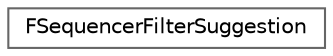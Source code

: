 digraph "Graphical Class Hierarchy"
{
 // INTERACTIVE_SVG=YES
 // LATEX_PDF_SIZE
  bgcolor="transparent";
  edge [fontname=Helvetica,fontsize=10,labelfontname=Helvetica,labelfontsize=10];
  node [fontname=Helvetica,fontsize=10,shape=box,height=0.2,width=0.4];
  rankdir="LR";
  Node0 [id="Node000000",label="FSequencerFilterSuggestion",height=0.2,width=0.4,color="grey40", fillcolor="white", style="filled",URL="$de/ddf/structFSequencerFilterSuggestion.html",tooltip=" "];
}
